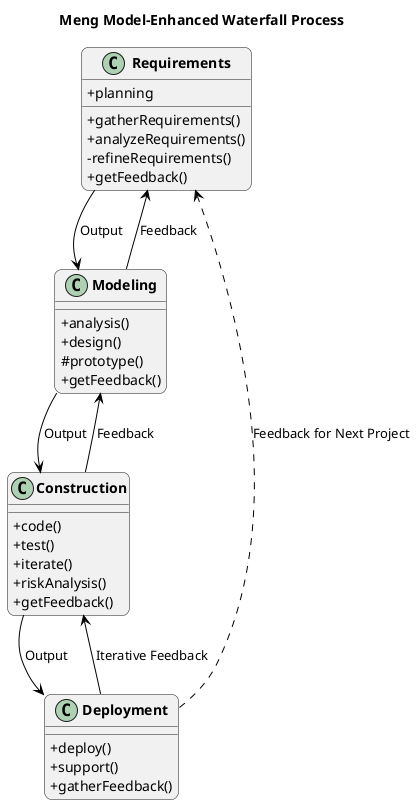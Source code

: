@startuml
 

skinparam class {
    Padding 5
    Margin 5
    ArrowColor Black
    ArrowThickness 1
    FontSize 14
}

skinparam {
    ClassAttributeIconSize 0
    classFontSize 14
    classFontStyle bold
    roundcorner 15
    lspacing 5
    hspacing 0
}


title Meng Model-Enhanced Waterfall Process

class Requirements {
    + gatherRequirements()
    + analyzeRequirements()
    - refineRequirements()
    + planning
    + getFeedback()
}

class Modeling {
    + analysis()
    + design()
    # prototype()
    + getFeedback()
}


class Construction {
    + code()
    + test()
    + iterate()
    + riskAnalysis()
    + getFeedback()
}

class Deployment {
    + deploy()
    + support()
    + gatherFeedback()
}

Requirements --> Modeling : "Output"
Modeling--> Construction : "Output"
Construction --> Deployment : "Output"

 
Deployment --> Construction : "Iterative Feedback"
Construction --> Modeling : "Feedback"
Modeling --> Requirements : "Feedback"

Deployment ..> Requirements : "Feedback for Next Project"
@enduml
